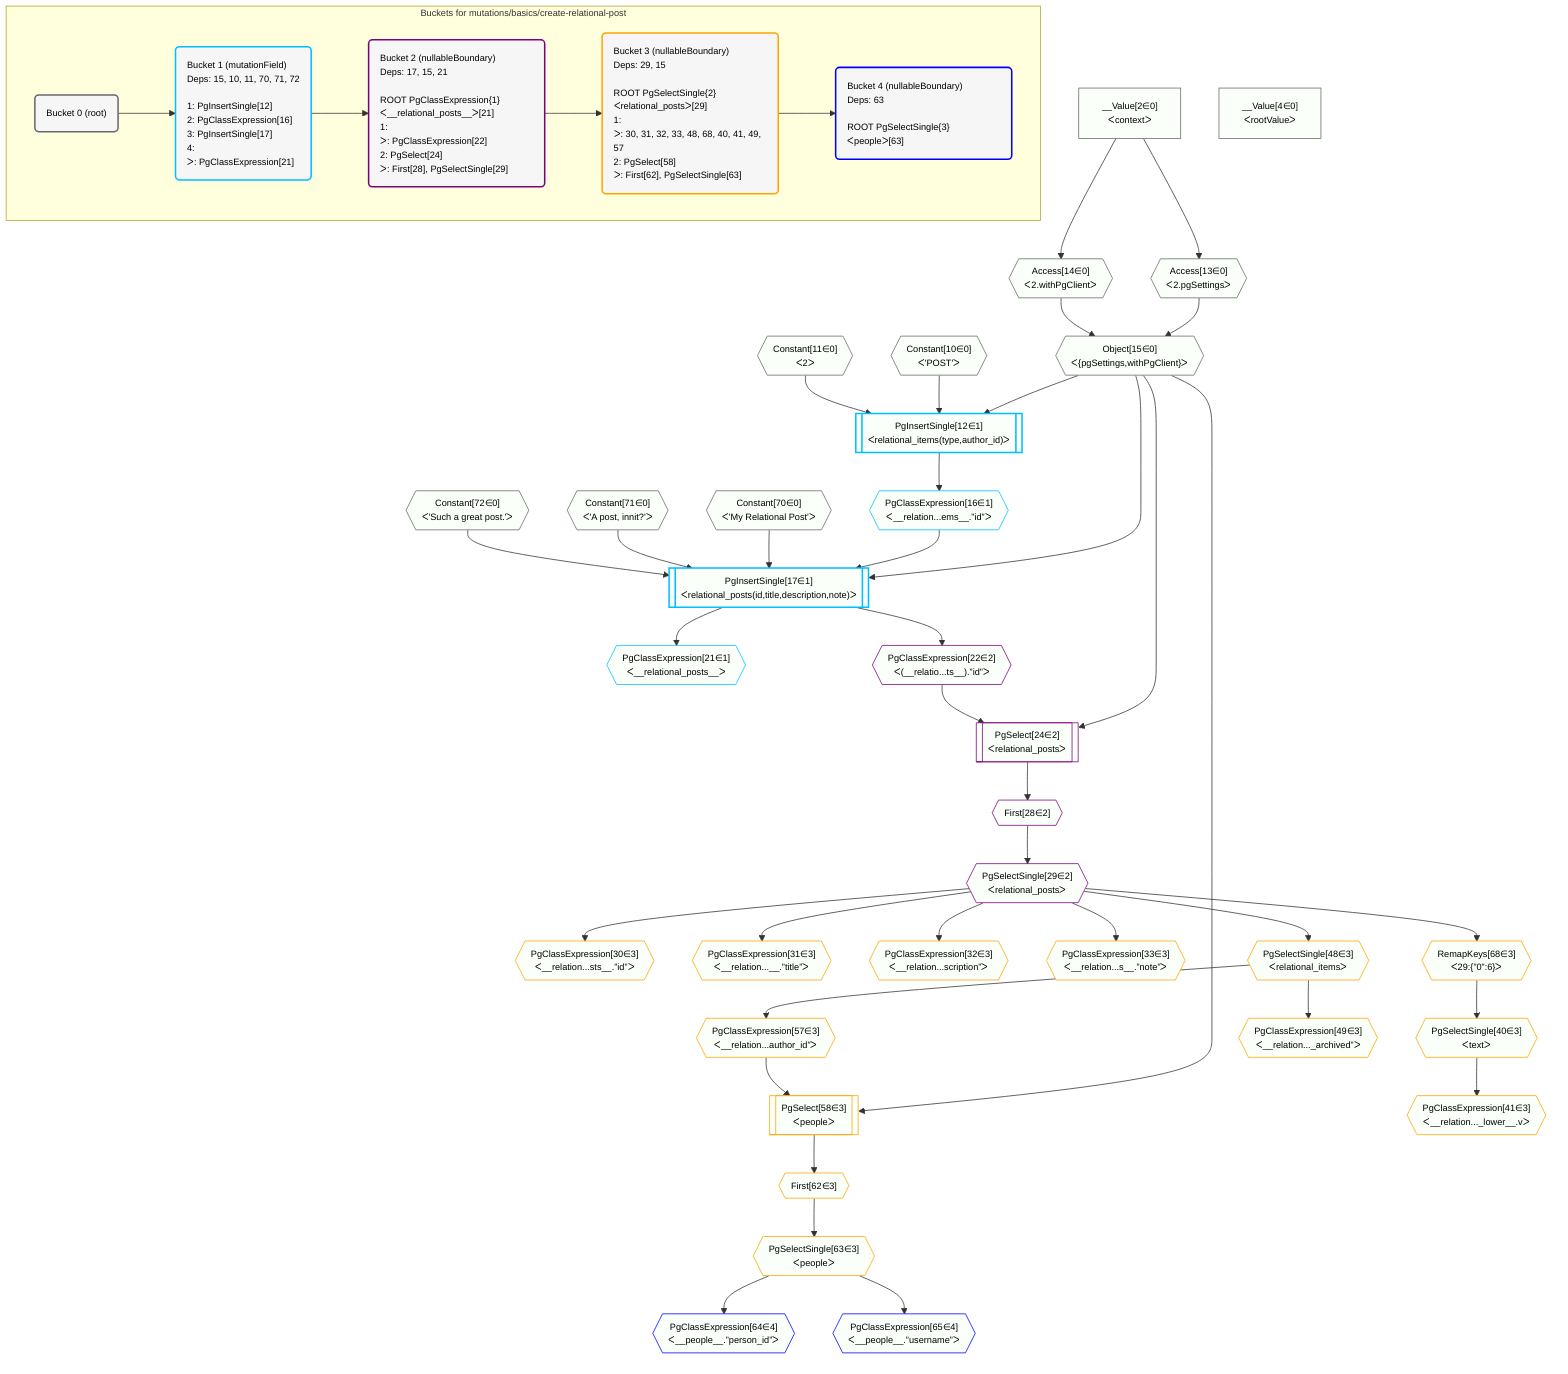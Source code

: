%%{init: {'themeVariables': { 'fontSize': '12px'}}}%%
graph TD
    classDef path fill:#eee,stroke:#000,color:#000
    classDef plan fill:#fff,stroke-width:1px,color:#000
    classDef itemplan fill:#fff,stroke-width:2px,color:#000
    classDef unbatchedplan fill:#dff,stroke-width:1px,color:#000
    classDef sideeffectplan fill:#fcc,stroke-width:2px,color:#000
    classDef bucket fill:#f6f6f6,color:#000,stroke-width:2px,text-align:left


    %% plan dependencies
    Object15{{"Object[15∈0]<br />ᐸ{pgSettings,withPgClient}ᐳ"}}:::plan
    Access13{{"Access[13∈0]<br />ᐸ2.pgSettingsᐳ"}}:::plan
    Access14{{"Access[14∈0]<br />ᐸ2.withPgClientᐳ"}}:::plan
    Access13 & Access14 --> Object15
    __Value2["__Value[2∈0]<br />ᐸcontextᐳ"]:::plan
    __Value2 --> Access13
    __Value2 --> Access14
    __Value4["__Value[4∈0]<br />ᐸrootValueᐳ"]:::plan
    Constant10{{"Constant[10∈0]<br />ᐸ'POST'ᐳ"}}:::plan
    Constant11{{"Constant[11∈0]<br />ᐸ2ᐳ"}}:::plan
    Constant70{{"Constant[70∈0]<br />ᐸ'My Relational Post'ᐳ"}}:::plan
    Constant71{{"Constant[71∈0]<br />ᐸ'A post, innit?'ᐳ"}}:::plan
    Constant72{{"Constant[72∈0]<br />ᐸ'Such a great post.'ᐳ"}}:::plan
    PgInsertSingle17[["PgInsertSingle[17∈1]<br />ᐸrelational_posts(id,title,description,note)ᐳ"]]:::sideeffectplan
    PgClassExpression16{{"PgClassExpression[16∈1]<br />ᐸ__relation...ems__.”id”ᐳ"}}:::plan
    Object15 & PgClassExpression16 & Constant70 & Constant71 & Constant72 --> PgInsertSingle17
    PgInsertSingle12[["PgInsertSingle[12∈1]<br />ᐸrelational_items(type,author_id)ᐳ"]]:::sideeffectplan
    Object15 & Constant10 & Constant11 --> PgInsertSingle12
    PgInsertSingle12 --> PgClassExpression16
    PgClassExpression21{{"PgClassExpression[21∈1]<br />ᐸ__relational_posts__ᐳ"}}:::plan
    PgInsertSingle17 --> PgClassExpression21
    PgSelect24[["PgSelect[24∈2]<br />ᐸrelational_postsᐳ"]]:::plan
    PgClassExpression22{{"PgClassExpression[22∈2]<br />ᐸ(__relatio...ts__).”id”ᐳ"}}:::plan
    Object15 & PgClassExpression22 --> PgSelect24
    PgInsertSingle17 --> PgClassExpression22
    First28{{"First[28∈2]"}}:::plan
    PgSelect24 --> First28
    PgSelectSingle29{{"PgSelectSingle[29∈2]<br />ᐸrelational_postsᐳ"}}:::plan
    First28 --> PgSelectSingle29
    PgSelect58[["PgSelect[58∈3]<br />ᐸpeopleᐳ"]]:::plan
    PgClassExpression57{{"PgClassExpression[57∈3]<br />ᐸ__relation...author_id”ᐳ"}}:::plan
    Object15 & PgClassExpression57 --> PgSelect58
    PgClassExpression30{{"PgClassExpression[30∈3]<br />ᐸ__relation...sts__.”id”ᐳ"}}:::plan
    PgSelectSingle29 --> PgClassExpression30
    PgClassExpression31{{"PgClassExpression[31∈3]<br />ᐸ__relation...__.”title”ᐳ"}}:::plan
    PgSelectSingle29 --> PgClassExpression31
    PgClassExpression32{{"PgClassExpression[32∈3]<br />ᐸ__relation...scription”ᐳ"}}:::plan
    PgSelectSingle29 --> PgClassExpression32
    PgClassExpression33{{"PgClassExpression[33∈3]<br />ᐸ__relation...s__.”note”ᐳ"}}:::plan
    PgSelectSingle29 --> PgClassExpression33
    PgSelectSingle40{{"PgSelectSingle[40∈3]<br />ᐸtextᐳ"}}:::plan
    RemapKeys68{{"RemapKeys[68∈3]<br />ᐸ29:{”0”:6}ᐳ"}}:::plan
    RemapKeys68 --> PgSelectSingle40
    PgClassExpression41{{"PgClassExpression[41∈3]<br />ᐸ__relation..._lower__.vᐳ"}}:::plan
    PgSelectSingle40 --> PgClassExpression41
    PgSelectSingle48{{"PgSelectSingle[48∈3]<br />ᐸrelational_itemsᐳ"}}:::plan
    PgSelectSingle29 --> PgSelectSingle48
    PgClassExpression49{{"PgClassExpression[49∈3]<br />ᐸ__relation..._archived”ᐳ"}}:::plan
    PgSelectSingle48 --> PgClassExpression49
    PgSelectSingle48 --> PgClassExpression57
    First62{{"First[62∈3]"}}:::plan
    PgSelect58 --> First62
    PgSelectSingle63{{"PgSelectSingle[63∈3]<br />ᐸpeopleᐳ"}}:::plan
    First62 --> PgSelectSingle63
    PgSelectSingle29 --> RemapKeys68
    PgClassExpression64{{"PgClassExpression[64∈4]<br />ᐸ__people__.”person_id”ᐳ"}}:::plan
    PgSelectSingle63 --> PgClassExpression64
    PgClassExpression65{{"PgClassExpression[65∈4]<br />ᐸ__people__.”username”ᐳ"}}:::plan
    PgSelectSingle63 --> PgClassExpression65

    %% define steps

    subgraph "Buckets for mutations/basics/create-relational-post"
    Bucket0("Bucket 0 (root)"):::bucket
    classDef bucket0 stroke:#696969
    class Bucket0,__Value2,__Value4,Constant10,Constant11,Access13,Access14,Object15,Constant70,Constant71,Constant72 bucket0
    Bucket1("Bucket 1 (mutationField)<br />Deps: 15, 10, 11, 70, 71, 72<br /><br />1: PgInsertSingle[12]<br />2: PgClassExpression[16]<br />3: PgInsertSingle[17]<br />4: <br />ᐳ: PgClassExpression[21]"):::bucket
    classDef bucket1 stroke:#00bfff
    class Bucket1,PgInsertSingle12,PgClassExpression16,PgInsertSingle17,PgClassExpression21 bucket1
    Bucket2("Bucket 2 (nullableBoundary)<br />Deps: 17, 15, 21<br /><br />ROOT PgClassExpression{1}ᐸ__relational_posts__ᐳ[21]<br />1: <br />ᐳ: PgClassExpression[22]<br />2: PgSelect[24]<br />ᐳ: First[28], PgSelectSingle[29]"):::bucket
    classDef bucket2 stroke:#7f007f
    class Bucket2,PgClassExpression22,PgSelect24,First28,PgSelectSingle29 bucket2
    Bucket3("Bucket 3 (nullableBoundary)<br />Deps: 29, 15<br /><br />ROOT PgSelectSingle{2}ᐸrelational_postsᐳ[29]<br />1: <br />ᐳ: 30, 31, 32, 33, 48, 68, 40, 41, 49, 57<br />2: PgSelect[58]<br />ᐳ: First[62], PgSelectSingle[63]"):::bucket
    classDef bucket3 stroke:#ffa500
    class Bucket3,PgClassExpression30,PgClassExpression31,PgClassExpression32,PgClassExpression33,PgSelectSingle40,PgClassExpression41,PgSelectSingle48,PgClassExpression49,PgClassExpression57,PgSelect58,First62,PgSelectSingle63,RemapKeys68 bucket3
    Bucket4("Bucket 4 (nullableBoundary)<br />Deps: 63<br /><br />ROOT PgSelectSingle{3}ᐸpeopleᐳ[63]"):::bucket
    classDef bucket4 stroke:#0000ff
    class Bucket4,PgClassExpression64,PgClassExpression65 bucket4
    Bucket0 --> Bucket1
    Bucket1 --> Bucket2
    Bucket2 --> Bucket3
    Bucket3 --> Bucket4
    classDef unary fill:#fafffa,borderWidth:8px
    class Object15,Access13,Access14,__Value2,__Value4,Constant10,Constant11,Constant70,Constant71,Constant72,PgInsertSingle17,PgInsertSingle12,PgClassExpression16,PgClassExpression21,PgSelect24,PgClassExpression22,First28,PgSelectSingle29,PgSelect58,PgClassExpression30,PgClassExpression31,PgClassExpression32,PgClassExpression33,PgSelectSingle40,PgClassExpression41,PgSelectSingle48,PgClassExpression49,PgClassExpression57,First62,PgSelectSingle63,RemapKeys68,PgClassExpression64,PgClassExpression65 unary
    end